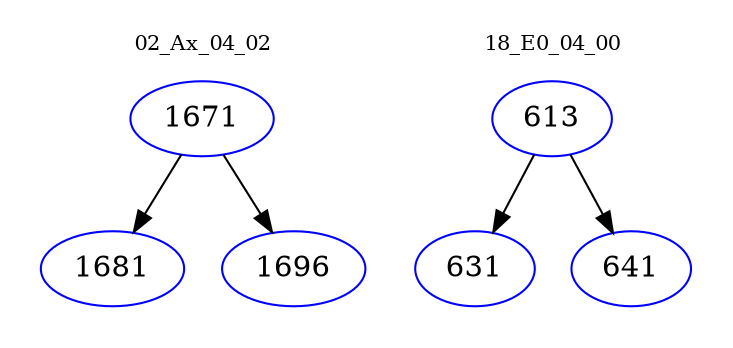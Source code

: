 digraph{
subgraph cluster_0 {
color = white
label = "02_Ax_04_02";
fontsize=10;
T0_1671 [label="1671", color="blue"]
T0_1671 -> T0_1681 [color="black"]
T0_1681 [label="1681", color="blue"]
T0_1671 -> T0_1696 [color="black"]
T0_1696 [label="1696", color="blue"]
}
subgraph cluster_1 {
color = white
label = "18_E0_04_00";
fontsize=10;
T1_613 [label="613", color="blue"]
T1_613 -> T1_631 [color="black"]
T1_631 [label="631", color="blue"]
T1_613 -> T1_641 [color="black"]
T1_641 [label="641", color="blue"]
}
}
